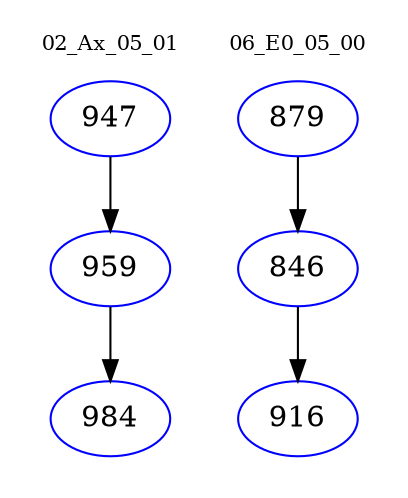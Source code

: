 digraph{
subgraph cluster_0 {
color = white
label = "02_Ax_05_01";
fontsize=10;
T0_947 [label="947", color="blue"]
T0_947 -> T0_959 [color="black"]
T0_959 [label="959", color="blue"]
T0_959 -> T0_984 [color="black"]
T0_984 [label="984", color="blue"]
}
subgraph cluster_1 {
color = white
label = "06_E0_05_00";
fontsize=10;
T1_879 [label="879", color="blue"]
T1_879 -> T1_846 [color="black"]
T1_846 [label="846", color="blue"]
T1_846 -> T1_916 [color="black"]
T1_916 [label="916", color="blue"]
}
}
